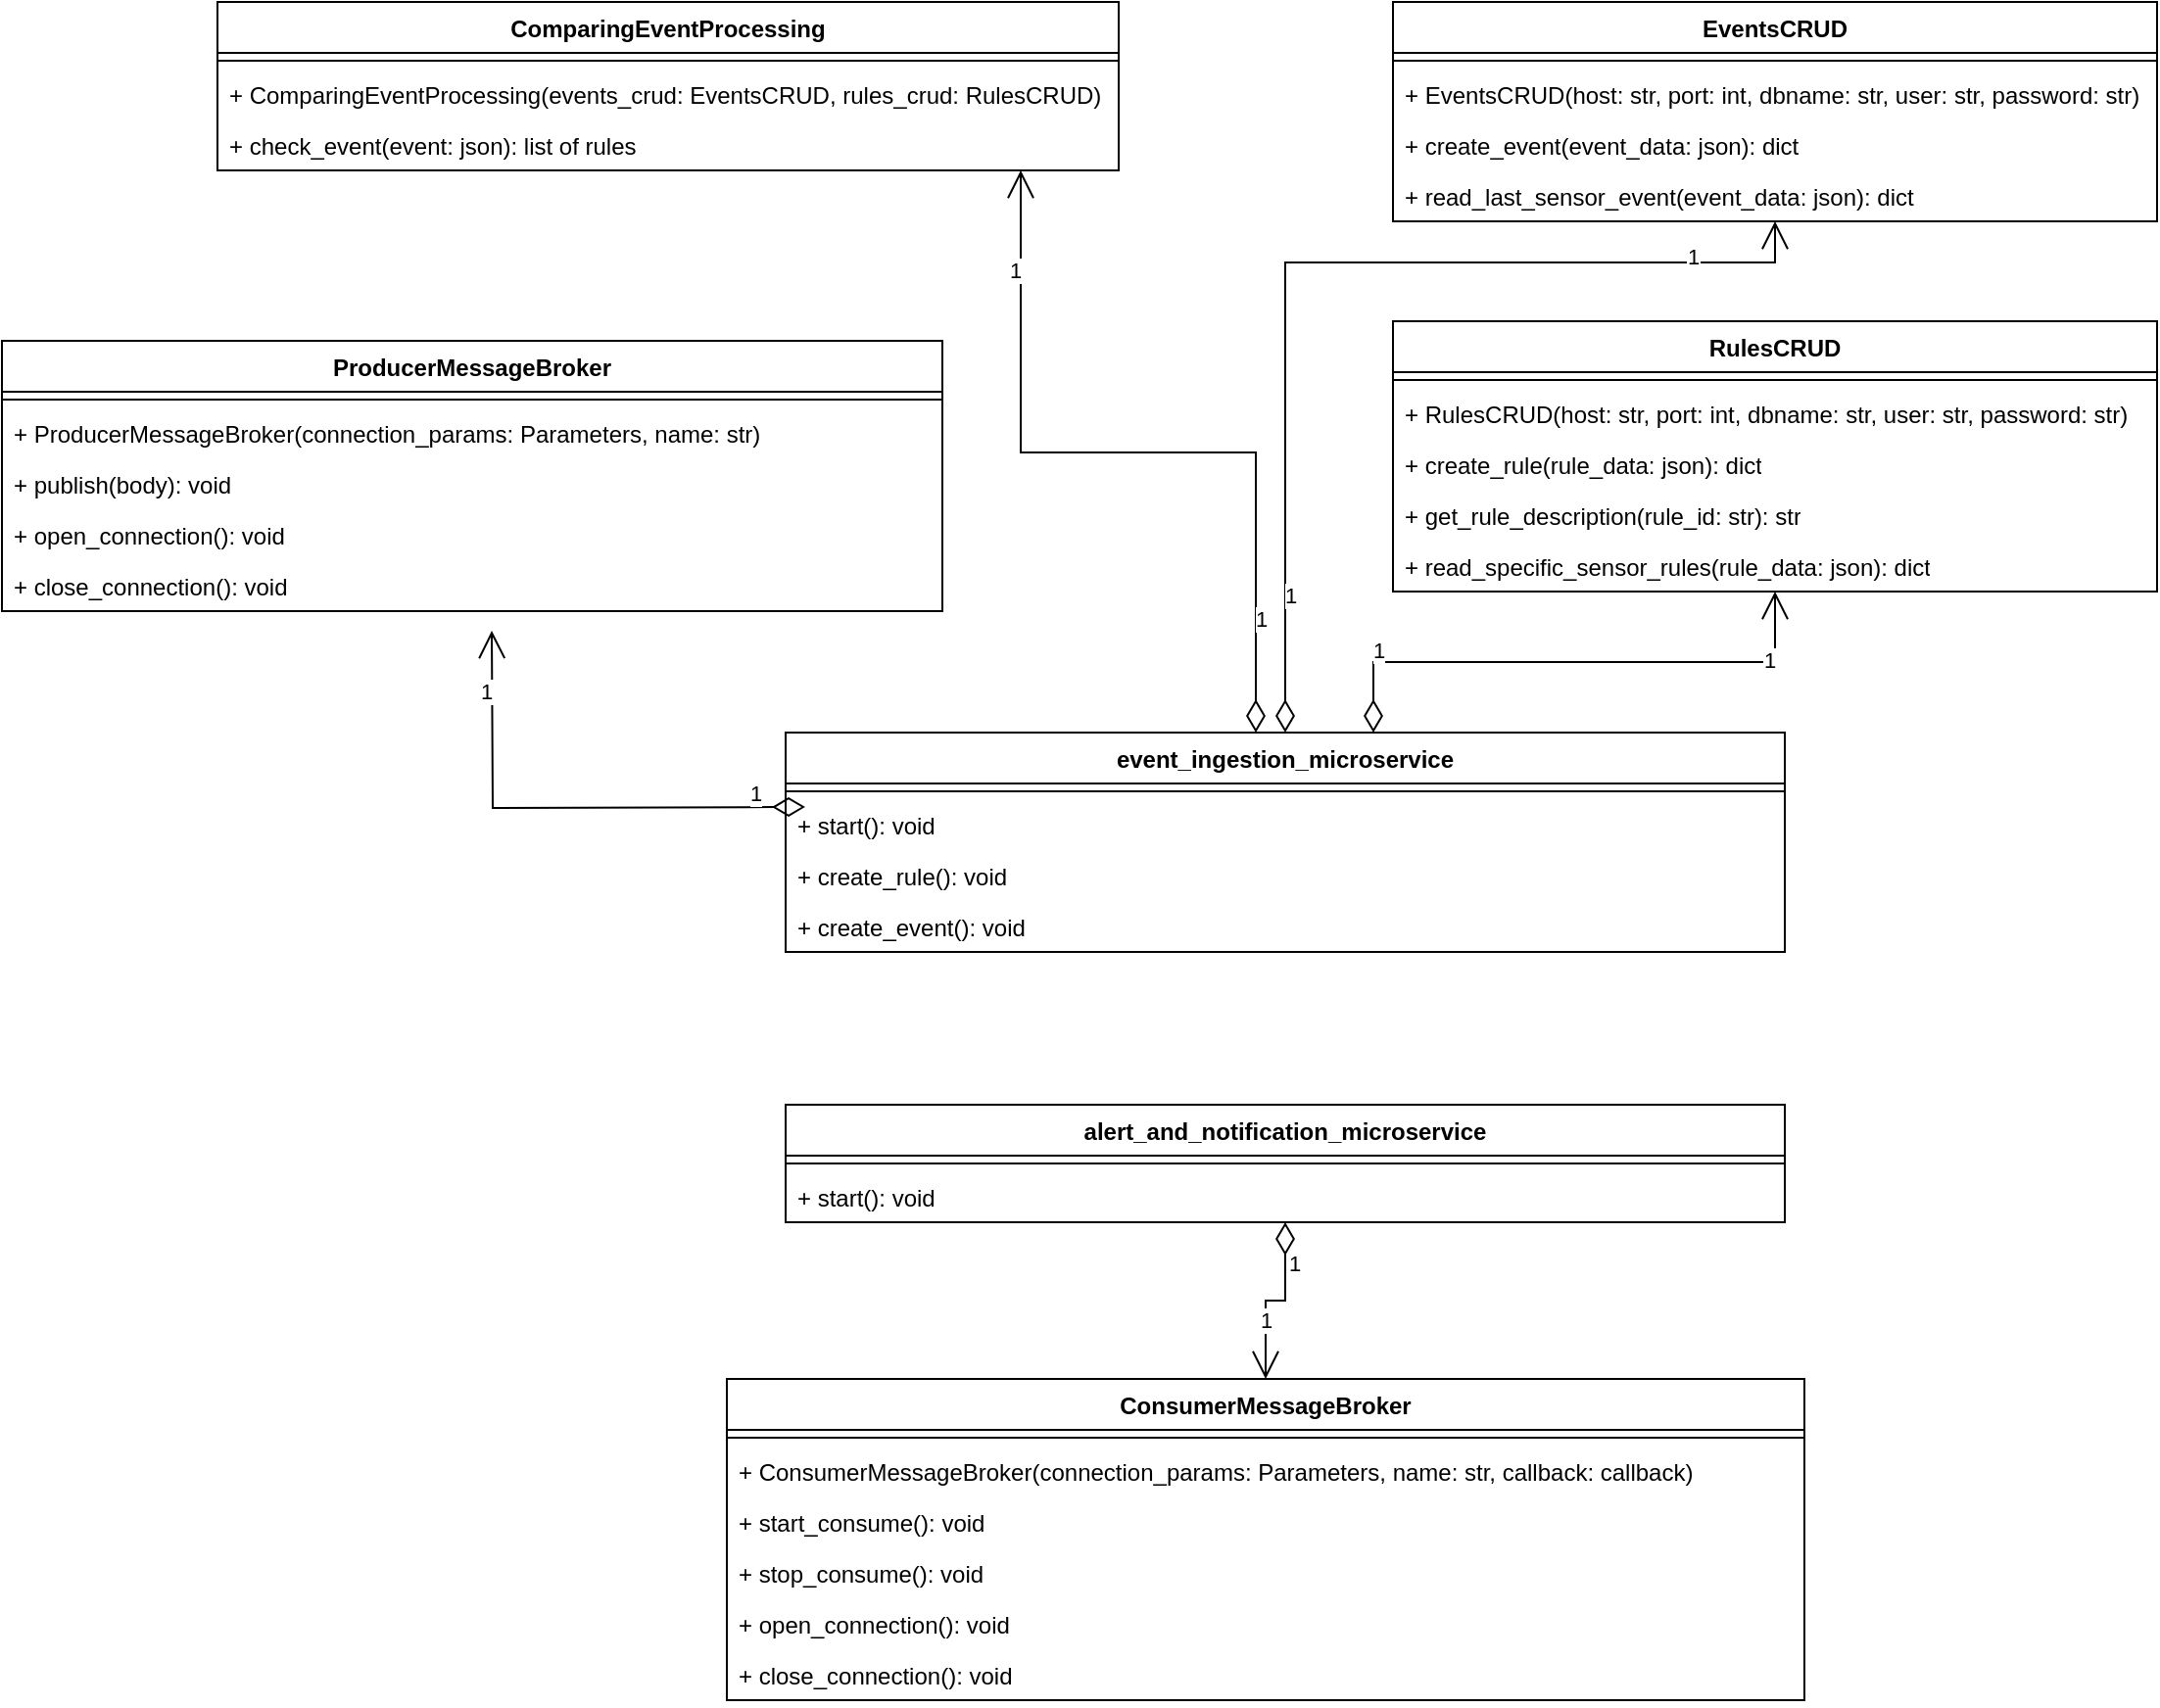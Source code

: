 <mxfile version="22.0.3" type="device" pages="2">
  <diagram name="services" id="cQZSmZKcjpNfeUG68TKc">
    <mxGraphModel dx="2501" dy="826" grid="1" gridSize="10" guides="1" tooltips="1" connect="1" arrows="1" fold="1" page="1" pageScale="1" pageWidth="827" pageHeight="1169" math="0" shadow="0">
      <root>
        <mxCell id="0" />
        <mxCell id="1" parent="0" />
        <mxCell id="_N6sKef67nrdbOeKk5iy-2" value="ProducerMessageBroker" style="swimlane;fontStyle=1;align=center;verticalAlign=top;childLayout=stackLayout;horizontal=1;startSize=26;horizontalStack=0;resizeParent=1;resizeParentMax=0;resizeLast=0;collapsible=1;marginBottom=0;whiteSpace=wrap;html=1;" vertex="1" parent="1">
          <mxGeometry x="-280" y="240" width="480" height="138" as="geometry" />
        </mxCell>
        <mxCell id="_N6sKef67nrdbOeKk5iy-3" value="" style="line;strokeWidth=1;fillColor=none;align=left;verticalAlign=middle;spacingTop=-1;spacingLeft=3;spacingRight=3;rotatable=0;labelPosition=right;points=[];portConstraint=eastwest;strokeColor=inherit;" vertex="1" parent="_N6sKef67nrdbOeKk5iy-2">
          <mxGeometry y="26" width="480" height="8" as="geometry" />
        </mxCell>
        <mxCell id="_N6sKef67nrdbOeKk5iy-4" value="+&amp;nbsp;ProducerMessageBroker(connection_params: Parameters, name: str)" style="text;strokeColor=none;fillColor=none;align=left;verticalAlign=top;spacingLeft=4;spacingRight=4;overflow=hidden;rotatable=0;points=[[0,0.5],[1,0.5]];portConstraint=eastwest;whiteSpace=wrap;html=1;" vertex="1" parent="_N6sKef67nrdbOeKk5iy-2">
          <mxGeometry y="34" width="480" height="26" as="geometry" />
        </mxCell>
        <mxCell id="_N6sKef67nrdbOeKk5iy-5" value="+ publish(body): void" style="text;strokeColor=none;fillColor=none;align=left;verticalAlign=top;spacingLeft=4;spacingRight=4;overflow=hidden;rotatable=0;points=[[0,0.5],[1,0.5]];portConstraint=eastwest;whiteSpace=wrap;html=1;" vertex="1" parent="_N6sKef67nrdbOeKk5iy-2">
          <mxGeometry y="60" width="480" height="26" as="geometry" />
        </mxCell>
        <mxCell id="_N6sKef67nrdbOeKk5iy-6" value="+&amp;nbsp;open_connection(): void" style="text;strokeColor=none;fillColor=none;align=left;verticalAlign=top;spacingLeft=4;spacingRight=4;overflow=hidden;rotatable=0;points=[[0,0.5],[1,0.5]];portConstraint=eastwest;whiteSpace=wrap;html=1;" vertex="1" parent="_N6sKef67nrdbOeKk5iy-2">
          <mxGeometry y="86" width="480" height="26" as="geometry" />
        </mxCell>
        <mxCell id="_N6sKef67nrdbOeKk5iy-7" value="+ close_connection(): void" style="text;strokeColor=none;fillColor=none;align=left;verticalAlign=top;spacingLeft=4;spacingRight=4;overflow=hidden;rotatable=0;points=[[0,0.5],[1,0.5]];portConstraint=eastwest;whiteSpace=wrap;html=1;" vertex="1" parent="_N6sKef67nrdbOeKk5iy-2">
          <mxGeometry y="112" width="480" height="26" as="geometry" />
        </mxCell>
        <mxCell id="_N6sKef67nrdbOeKk5iy-11" value="alert_and_notification_microservice" style="swimlane;fontStyle=1;align=center;verticalAlign=top;childLayout=stackLayout;horizontal=1;startSize=26;horizontalStack=0;resizeParent=1;resizeParentMax=0;resizeLast=0;collapsible=1;marginBottom=0;whiteSpace=wrap;html=1;" vertex="1" parent="1">
          <mxGeometry x="120" y="630" width="510" height="60" as="geometry" />
        </mxCell>
        <mxCell id="_N6sKef67nrdbOeKk5iy-12" value="" style="line;strokeWidth=1;fillColor=none;align=left;verticalAlign=middle;spacingTop=-1;spacingLeft=3;spacingRight=3;rotatable=0;labelPosition=right;points=[];portConstraint=eastwest;strokeColor=inherit;" vertex="1" parent="_N6sKef67nrdbOeKk5iy-11">
          <mxGeometry y="26" width="510" height="8" as="geometry" />
        </mxCell>
        <mxCell id="_N6sKef67nrdbOeKk5iy-16" value="+ start(): void" style="text;strokeColor=none;fillColor=none;align=left;verticalAlign=top;spacingLeft=4;spacingRight=4;overflow=hidden;rotatable=0;points=[[0,0.5],[1,0.5]];portConstraint=eastwest;whiteSpace=wrap;html=1;" vertex="1" parent="_N6sKef67nrdbOeKk5iy-11">
          <mxGeometry y="34" width="510" height="26" as="geometry" />
        </mxCell>
        <mxCell id="_N6sKef67nrdbOeKk5iy-18" value="ComparingEventProcessing" style="swimlane;fontStyle=1;align=center;verticalAlign=top;childLayout=stackLayout;horizontal=1;startSize=26;horizontalStack=0;resizeParent=1;resizeParentMax=0;resizeLast=0;collapsible=1;marginBottom=0;whiteSpace=wrap;html=1;" vertex="1" parent="1">
          <mxGeometry x="-170" y="67" width="460" height="86" as="geometry" />
        </mxCell>
        <mxCell id="_N6sKef67nrdbOeKk5iy-19" value="" style="line;strokeWidth=1;fillColor=none;align=left;verticalAlign=middle;spacingTop=-1;spacingLeft=3;spacingRight=3;rotatable=0;labelPosition=right;points=[];portConstraint=eastwest;strokeColor=inherit;" vertex="1" parent="_N6sKef67nrdbOeKk5iy-18">
          <mxGeometry y="26" width="460" height="8" as="geometry" />
        </mxCell>
        <mxCell id="_N6sKef67nrdbOeKk5iy-20" value="+&amp;nbsp;ComparingEventProcessing(events_crud&lt;span style=&quot;background-color: initial;&quot;&gt;: EventsCRUD, rules_crud: RulesCRUD)&lt;/span&gt;" style="text;strokeColor=none;fillColor=none;align=left;verticalAlign=top;spacingLeft=4;spacingRight=4;overflow=hidden;rotatable=0;points=[[0,0.5],[1,0.5]];portConstraint=eastwest;whiteSpace=wrap;html=1;" vertex="1" parent="_N6sKef67nrdbOeKk5iy-18">
          <mxGeometry y="34" width="460" height="26" as="geometry" />
        </mxCell>
        <mxCell id="_N6sKef67nrdbOeKk5iy-21" value="+&amp;nbsp;check_event&lt;span style=&quot;background-color: initial;&quot;&gt;(event: json): list of rules&lt;/span&gt;" style="text;strokeColor=none;fillColor=none;align=left;verticalAlign=top;spacingLeft=4;spacingRight=4;overflow=hidden;rotatable=0;points=[[0,0.5],[1,0.5]];portConstraint=eastwest;whiteSpace=wrap;html=1;" vertex="1" parent="_N6sKef67nrdbOeKk5iy-18">
          <mxGeometry y="60" width="460" height="26" as="geometry" />
        </mxCell>
        <mxCell id="_N6sKef67nrdbOeKk5iy-25" value="event_ingestion_microservice" style="swimlane;fontStyle=1;align=center;verticalAlign=top;childLayout=stackLayout;horizontal=1;startSize=26;horizontalStack=0;resizeParent=1;resizeParentMax=0;resizeLast=0;collapsible=1;marginBottom=0;whiteSpace=wrap;html=1;" vertex="1" parent="1">
          <mxGeometry x="120" y="440" width="510" height="112" as="geometry" />
        </mxCell>
        <mxCell id="_N6sKef67nrdbOeKk5iy-26" value="" style="line;strokeWidth=1;fillColor=none;align=left;verticalAlign=middle;spacingTop=-1;spacingLeft=3;spacingRight=3;rotatable=0;labelPosition=right;points=[];portConstraint=eastwest;strokeColor=inherit;" vertex="1" parent="_N6sKef67nrdbOeKk5iy-25">
          <mxGeometry y="26" width="510" height="8" as="geometry" />
        </mxCell>
        <mxCell id="_N6sKef67nrdbOeKk5iy-28" value="+ start(): void" style="text;strokeColor=none;fillColor=none;align=left;verticalAlign=top;spacingLeft=4;spacingRight=4;overflow=hidden;rotatable=0;points=[[0,0.5],[1,0.5]];portConstraint=eastwest;whiteSpace=wrap;html=1;" vertex="1" parent="_N6sKef67nrdbOeKk5iy-25">
          <mxGeometry y="34" width="510" height="26" as="geometry" />
        </mxCell>
        <mxCell id="_N6sKef67nrdbOeKk5iy-29" value="+&amp;nbsp;create_rule&lt;span style=&quot;background-color: initial;&quot;&gt;(): void&lt;/span&gt;" style="text;strokeColor=none;fillColor=none;align=left;verticalAlign=top;spacingLeft=4;spacingRight=4;overflow=hidden;rotatable=0;points=[[0,0.5],[1,0.5]];portConstraint=eastwest;whiteSpace=wrap;html=1;" vertex="1" parent="_N6sKef67nrdbOeKk5iy-25">
          <mxGeometry y="60" width="510" height="26" as="geometry" />
        </mxCell>
        <mxCell id="eLwT2Kcq_UMy5O3Q_NKr-21" value="+&amp;nbsp;create_event&lt;span style=&quot;background-color: initial;&quot;&gt;(): void&lt;/span&gt;" style="text;strokeColor=none;fillColor=none;align=left;verticalAlign=top;spacingLeft=4;spacingRight=4;overflow=hidden;rotatable=0;points=[[0,0.5],[1,0.5]];portConstraint=eastwest;whiteSpace=wrap;html=1;" vertex="1" parent="_N6sKef67nrdbOeKk5iy-25">
          <mxGeometry y="86" width="510" height="26" as="geometry" />
        </mxCell>
        <mxCell id="eLwT2Kcq_UMy5O3Q_NKr-1" value="EventsCRUD" style="swimlane;fontStyle=1;align=center;verticalAlign=top;childLayout=stackLayout;horizontal=1;startSize=26;horizontalStack=0;resizeParent=1;resizeParentMax=0;resizeLast=0;collapsible=1;marginBottom=0;whiteSpace=wrap;html=1;" vertex="1" parent="1">
          <mxGeometry x="430" y="67" width="390" height="112" as="geometry" />
        </mxCell>
        <mxCell id="eLwT2Kcq_UMy5O3Q_NKr-3" value="" style="line;strokeWidth=1;fillColor=none;align=left;verticalAlign=middle;spacingTop=-1;spacingLeft=3;spacingRight=3;rotatable=0;labelPosition=right;points=[];portConstraint=eastwest;strokeColor=inherit;" vertex="1" parent="eLwT2Kcq_UMy5O3Q_NKr-1">
          <mxGeometry y="26" width="390" height="8" as="geometry" />
        </mxCell>
        <mxCell id="eLwT2Kcq_UMy5O3Q_NKr-4" value="+ EventsCRUD(host: str, port: int, dbname: str, user: str, password: str)" style="text;strokeColor=none;fillColor=none;align=left;verticalAlign=top;spacingLeft=4;spacingRight=4;overflow=hidden;rotatable=0;points=[[0,0.5],[1,0.5]];portConstraint=eastwest;whiteSpace=wrap;html=1;" vertex="1" parent="eLwT2Kcq_UMy5O3Q_NKr-1">
          <mxGeometry y="34" width="390" height="26" as="geometry" />
        </mxCell>
        <mxCell id="eLwT2Kcq_UMy5O3Q_NKr-5" value="+&amp;nbsp;create_event&lt;span style=&quot;background-color: initial;&quot;&gt;(event_data: json): dict&lt;/span&gt;" style="text;strokeColor=none;fillColor=none;align=left;verticalAlign=top;spacingLeft=4;spacingRight=4;overflow=hidden;rotatable=0;points=[[0,0.5],[1,0.5]];portConstraint=eastwest;whiteSpace=wrap;html=1;" vertex="1" parent="eLwT2Kcq_UMy5O3Q_NKr-1">
          <mxGeometry y="60" width="390" height="26" as="geometry" />
        </mxCell>
        <mxCell id="eLwT2Kcq_UMy5O3Q_NKr-7" value="+&amp;nbsp;read_last_sensor_event&lt;span style=&quot;background-color: initial;&quot;&gt;(event_data: json): dict&lt;/span&gt;" style="text;strokeColor=none;fillColor=none;align=left;verticalAlign=top;spacingLeft=4;spacingRight=4;overflow=hidden;rotatable=0;points=[[0,0.5],[1,0.5]];portConstraint=eastwest;whiteSpace=wrap;html=1;" vertex="1" parent="eLwT2Kcq_UMy5O3Q_NKr-1">
          <mxGeometry y="86" width="390" height="26" as="geometry" />
        </mxCell>
        <mxCell id="eLwT2Kcq_UMy5O3Q_NKr-8" value="RulesCRUD" style="swimlane;fontStyle=1;align=center;verticalAlign=top;childLayout=stackLayout;horizontal=1;startSize=26;horizontalStack=0;resizeParent=1;resizeParentMax=0;resizeLast=0;collapsible=1;marginBottom=0;whiteSpace=wrap;html=1;" vertex="1" parent="1">
          <mxGeometry x="430" y="230" width="390" height="138" as="geometry" />
        </mxCell>
        <mxCell id="eLwT2Kcq_UMy5O3Q_NKr-9" value="" style="line;strokeWidth=1;fillColor=none;align=left;verticalAlign=middle;spacingTop=-1;spacingLeft=3;spacingRight=3;rotatable=0;labelPosition=right;points=[];portConstraint=eastwest;strokeColor=inherit;" vertex="1" parent="eLwT2Kcq_UMy5O3Q_NKr-8">
          <mxGeometry y="26" width="390" height="8" as="geometry" />
        </mxCell>
        <mxCell id="eLwT2Kcq_UMy5O3Q_NKr-10" value="+ RulesCRUD(host: str, port: int, dbname: str, user: str, password: str)" style="text;strokeColor=none;fillColor=none;align=left;verticalAlign=top;spacingLeft=4;spacingRight=4;overflow=hidden;rotatable=0;points=[[0,0.5],[1,0.5]];portConstraint=eastwest;whiteSpace=wrap;html=1;" vertex="1" parent="eLwT2Kcq_UMy5O3Q_NKr-8">
          <mxGeometry y="34" width="390" height="26" as="geometry" />
        </mxCell>
        <mxCell id="eLwT2Kcq_UMy5O3Q_NKr-11" value="+&amp;nbsp;create_rule&lt;span style=&quot;background-color: initial;&quot;&gt;(rule_data: json): dict&lt;/span&gt;" style="text;strokeColor=none;fillColor=none;align=left;verticalAlign=top;spacingLeft=4;spacingRight=4;overflow=hidden;rotatable=0;points=[[0,0.5],[1,0.5]];portConstraint=eastwest;whiteSpace=wrap;html=1;" vertex="1" parent="eLwT2Kcq_UMy5O3Q_NKr-8">
          <mxGeometry y="60" width="390" height="26" as="geometry" />
        </mxCell>
        <mxCell id="eLwT2Kcq_UMy5O3Q_NKr-12" value="+&amp;nbsp;get_rule_description&lt;span style=&quot;background-color: initial;&quot;&gt;(rule_id: str): str&lt;br&gt;&lt;/span&gt;" style="text;strokeColor=none;fillColor=none;align=left;verticalAlign=top;spacingLeft=4;spacingRight=4;overflow=hidden;rotatable=0;points=[[0,0.5],[1,0.5]];portConstraint=eastwest;whiteSpace=wrap;html=1;" vertex="1" parent="eLwT2Kcq_UMy5O3Q_NKr-8">
          <mxGeometry y="86" width="390" height="26" as="geometry" />
        </mxCell>
        <mxCell id="eLwT2Kcq_UMy5O3Q_NKr-13" value="+&amp;nbsp;read_specific_sensor_rules&lt;span style=&quot;background-color: initial;&quot;&gt;(rule_data: json): dict&lt;/span&gt;" style="text;strokeColor=none;fillColor=none;align=left;verticalAlign=top;spacingLeft=4;spacingRight=4;overflow=hidden;rotatable=0;points=[[0,0.5],[1,0.5]];portConstraint=eastwest;whiteSpace=wrap;html=1;" vertex="1" parent="eLwT2Kcq_UMy5O3Q_NKr-8">
          <mxGeometry y="112" width="390" height="26" as="geometry" />
        </mxCell>
        <mxCell id="eLwT2Kcq_UMy5O3Q_NKr-14" value="ConsumerMessageBroker" style="swimlane;fontStyle=1;align=center;verticalAlign=top;childLayout=stackLayout;horizontal=1;startSize=26;horizontalStack=0;resizeParent=1;resizeParentMax=0;resizeLast=0;collapsible=1;marginBottom=0;whiteSpace=wrap;html=1;" vertex="1" parent="1">
          <mxGeometry x="90" y="770" width="550" height="164" as="geometry" />
        </mxCell>
        <mxCell id="eLwT2Kcq_UMy5O3Q_NKr-15" value="" style="line;strokeWidth=1;fillColor=none;align=left;verticalAlign=middle;spacingTop=-1;spacingLeft=3;spacingRight=3;rotatable=0;labelPosition=right;points=[];portConstraint=eastwest;strokeColor=inherit;" vertex="1" parent="eLwT2Kcq_UMy5O3Q_NKr-14">
          <mxGeometry y="26" width="550" height="8" as="geometry" />
        </mxCell>
        <mxCell id="eLwT2Kcq_UMy5O3Q_NKr-16" value="+&amp;nbsp;ConsumerMessageBroker(connection_params: Parameters, name: str, callback: callback)" style="text;strokeColor=none;fillColor=none;align=left;verticalAlign=top;spacingLeft=4;spacingRight=4;overflow=hidden;rotatable=0;points=[[0,0.5],[1,0.5]];portConstraint=eastwest;whiteSpace=wrap;html=1;" vertex="1" parent="eLwT2Kcq_UMy5O3Q_NKr-14">
          <mxGeometry y="34" width="550" height="26" as="geometry" />
        </mxCell>
        <mxCell id="eLwT2Kcq_UMy5O3Q_NKr-17" value="+ start_consume(): void" style="text;strokeColor=none;fillColor=none;align=left;verticalAlign=top;spacingLeft=4;spacingRight=4;overflow=hidden;rotatable=0;points=[[0,0.5],[1,0.5]];portConstraint=eastwest;whiteSpace=wrap;html=1;" vertex="1" parent="eLwT2Kcq_UMy5O3Q_NKr-14">
          <mxGeometry y="60" width="550" height="26" as="geometry" />
        </mxCell>
        <mxCell id="eLwT2Kcq_UMy5O3Q_NKr-18" value="+ stop_consume(): void" style="text;strokeColor=none;fillColor=none;align=left;verticalAlign=top;spacingLeft=4;spacingRight=4;overflow=hidden;rotatable=0;points=[[0,0.5],[1,0.5]];portConstraint=eastwest;whiteSpace=wrap;html=1;" vertex="1" parent="eLwT2Kcq_UMy5O3Q_NKr-14">
          <mxGeometry y="86" width="550" height="26" as="geometry" />
        </mxCell>
        <mxCell id="eLwT2Kcq_UMy5O3Q_NKr-19" value="+&amp;nbsp;open_connection(): void" style="text;strokeColor=none;fillColor=none;align=left;verticalAlign=top;spacingLeft=4;spacingRight=4;overflow=hidden;rotatable=0;points=[[0,0.5],[1,0.5]];portConstraint=eastwest;whiteSpace=wrap;html=1;" vertex="1" parent="eLwT2Kcq_UMy5O3Q_NKr-14">
          <mxGeometry y="112" width="550" height="26" as="geometry" />
        </mxCell>
        <mxCell id="eLwT2Kcq_UMy5O3Q_NKr-20" value="+ close_connection(): void" style="text;strokeColor=none;fillColor=none;align=left;verticalAlign=top;spacingLeft=4;spacingRight=4;overflow=hidden;rotatable=0;points=[[0,0.5],[1,0.5]];portConstraint=eastwest;whiteSpace=wrap;html=1;" vertex="1" parent="eLwT2Kcq_UMy5O3Q_NKr-14">
          <mxGeometry y="138" width="550" height="26" as="geometry" />
        </mxCell>
        <mxCell id="eLwT2Kcq_UMy5O3Q_NKr-26" value="1" style="endArrow=open;html=1;endSize=12;startArrow=diamondThin;startSize=14;startFill=0;edgeStyle=orthogonalEdgeStyle;align=left;verticalAlign=bottom;rounded=0;" edge="1" parent="1" source="_N6sKef67nrdbOeKk5iy-11" target="eLwT2Kcq_UMy5O3Q_NKr-14">
          <mxGeometry x="-0.333" relative="1" as="geometry">
            <mxPoint x="-333" y="520" as="sourcePoint" />
            <mxPoint x="-493" y="430" as="targetPoint" />
            <mxPoint as="offset" />
          </mxGeometry>
        </mxCell>
        <mxCell id="eLwT2Kcq_UMy5O3Q_NKr-27" value="1" style="edgeLabel;html=1;align=center;verticalAlign=middle;resizable=0;points=[];" vertex="1" connectable="0" parent="eLwT2Kcq_UMy5O3Q_NKr-26">
          <mxGeometry x="0.752" y="3" relative="1" as="geometry">
            <mxPoint x="-3" y="-19" as="offset" />
          </mxGeometry>
        </mxCell>
        <mxCell id="eLwT2Kcq_UMy5O3Q_NKr-28" value="1" style="endArrow=open;html=1;endSize=12;startArrow=diamondThin;startSize=14;startFill=0;edgeStyle=orthogonalEdgeStyle;align=left;verticalAlign=bottom;rounded=0;exitX=0;exitY=0.25;exitDx=0;exitDy=0;" edge="1" parent="1">
          <mxGeometry x="-0.76" y="2" relative="1" as="geometry">
            <mxPoint x="130" y="478" as="sourcePoint" />
            <mxPoint x="-30" y="388" as="targetPoint" />
            <mxPoint as="offset" />
          </mxGeometry>
        </mxCell>
        <mxCell id="eLwT2Kcq_UMy5O3Q_NKr-29" value="1" style="edgeLabel;html=1;align=center;verticalAlign=middle;resizable=0;points=[];" vertex="1" connectable="0" parent="eLwT2Kcq_UMy5O3Q_NKr-28">
          <mxGeometry x="0.752" y="3" relative="1" as="geometry">
            <mxPoint as="offset" />
          </mxGeometry>
        </mxCell>
        <mxCell id="eLwT2Kcq_UMy5O3Q_NKr-30" value="1" style="endArrow=open;html=1;endSize=12;startArrow=diamondThin;startSize=14;startFill=0;edgeStyle=orthogonalEdgeStyle;align=left;verticalAlign=bottom;rounded=0;" edge="1" parent="1" source="_N6sKef67nrdbOeKk5iy-25" target="eLwT2Kcq_UMy5O3Q_NKr-1">
          <mxGeometry x="-0.76" y="2" relative="1" as="geometry">
            <mxPoint x="-323" y="530" as="sourcePoint" />
            <mxPoint x="-483" y="440" as="targetPoint" />
            <mxPoint as="offset" />
            <Array as="points">
              <mxPoint x="375" y="200" />
              <mxPoint x="625" y="200" />
            </Array>
          </mxGeometry>
        </mxCell>
        <mxCell id="eLwT2Kcq_UMy5O3Q_NKr-31" value="1" style="edgeLabel;html=1;align=center;verticalAlign=middle;resizable=0;points=[];" vertex="1" connectable="0" parent="eLwT2Kcq_UMy5O3Q_NKr-30">
          <mxGeometry x="0.752" y="3" relative="1" as="geometry">
            <mxPoint as="offset" />
          </mxGeometry>
        </mxCell>
        <mxCell id="eLwT2Kcq_UMy5O3Q_NKr-32" value="1" style="endArrow=open;html=1;endSize=12;startArrow=diamondThin;startSize=14;startFill=0;edgeStyle=orthogonalEdgeStyle;align=left;verticalAlign=bottom;rounded=0;" edge="1" parent="1" source="_N6sKef67nrdbOeKk5iy-25" target="_N6sKef67nrdbOeKk5iy-18">
          <mxGeometry x="-0.76" y="2" relative="1" as="geometry">
            <mxPoint x="400" y="353.75" as="sourcePoint" />
            <mxPoint x="240" y="263.75" as="targetPoint" />
            <mxPoint as="offset" />
            <Array as="points">
              <mxPoint x="360" y="297" />
              <mxPoint x="240" y="297" />
            </Array>
          </mxGeometry>
        </mxCell>
        <mxCell id="eLwT2Kcq_UMy5O3Q_NKr-33" value="1" style="edgeLabel;html=1;align=center;verticalAlign=middle;resizable=0;points=[];" vertex="1" connectable="0" parent="eLwT2Kcq_UMy5O3Q_NKr-32">
          <mxGeometry x="0.752" y="3" relative="1" as="geometry">
            <mxPoint as="offset" />
          </mxGeometry>
        </mxCell>
        <mxCell id="eLwT2Kcq_UMy5O3Q_NKr-34" value="1" style="endArrow=open;html=1;endSize=12;startArrow=diamondThin;startSize=14;startFill=0;edgeStyle=orthogonalEdgeStyle;align=left;verticalAlign=bottom;rounded=0;" edge="1" parent="1" source="_N6sKef67nrdbOeKk5iy-25" target="eLwT2Kcq_UMy5O3Q_NKr-8">
          <mxGeometry x="-0.76" y="2" relative="1" as="geometry">
            <mxPoint x="820" y="500" as="sourcePoint" />
            <mxPoint x="660" y="410" as="targetPoint" />
            <mxPoint as="offset" />
            <Array as="points">
              <mxPoint x="420" y="404" />
              <mxPoint x="625" y="404" />
            </Array>
          </mxGeometry>
        </mxCell>
        <mxCell id="eLwT2Kcq_UMy5O3Q_NKr-35" value="1" style="edgeLabel;html=1;align=center;verticalAlign=middle;resizable=0;points=[];" vertex="1" connectable="0" parent="eLwT2Kcq_UMy5O3Q_NKr-34">
          <mxGeometry x="0.752" y="3" relative="1" as="geometry">
            <mxPoint as="offset" />
          </mxGeometry>
        </mxCell>
      </root>
    </mxGraphModel>
  </diagram>
  <diagram name="tables" id="EKNT7_AvmQOm-4e9xWcC">
    <mxGraphModel dx="1674" dy="826" grid="1" gridSize="10" guides="1" tooltips="1" connect="1" arrows="1" fold="1" page="1" pageScale="1" pageWidth="827" pageHeight="1169" math="0" shadow="0">
      <root>
        <mxCell id="0" />
        <mxCell id="1" parent="0" />
        <mxCell id="OHEMSi_Cb7h8syeXHnKJ-1" value="rules" style="shape=table;startSize=30;container=1;collapsible=1;childLayout=tableLayout;fixedRows=1;rowLines=0;fontStyle=1;align=center;resizeLast=1;html=1;" parent="1" vertex="1">
          <mxGeometry x="40" y="90" width="180" height="270" as="geometry" />
        </mxCell>
        <mxCell id="OHEMSi_Cb7h8syeXHnKJ-2" value="" style="shape=tableRow;horizontal=0;startSize=0;swimlaneHead=0;swimlaneBody=0;fillColor=none;collapsible=0;dropTarget=0;points=[[0,0.5],[1,0.5]];portConstraint=eastwest;top=0;left=0;right=0;bottom=1;" parent="OHEMSi_Cb7h8syeXHnKJ-1" vertex="1">
          <mxGeometry y="30" width="180" height="30" as="geometry" />
        </mxCell>
        <mxCell id="OHEMSi_Cb7h8syeXHnKJ-3" value="PK" style="shape=partialRectangle;connectable=0;fillColor=none;top=0;left=0;bottom=0;right=0;fontStyle=1;overflow=hidden;whiteSpace=wrap;html=1;" parent="OHEMSi_Cb7h8syeXHnKJ-2" vertex="1">
          <mxGeometry width="30" height="30" as="geometry">
            <mxRectangle width="30" height="30" as="alternateBounds" />
          </mxGeometry>
        </mxCell>
        <mxCell id="OHEMSi_Cb7h8syeXHnKJ-4" value="rule_id" style="shape=partialRectangle;connectable=0;fillColor=none;top=0;left=0;bottom=0;right=0;align=left;spacingLeft=6;fontStyle=5;overflow=hidden;whiteSpace=wrap;html=1;" parent="OHEMSi_Cb7h8syeXHnKJ-2" vertex="1">
          <mxGeometry x="30" width="150" height="30" as="geometry">
            <mxRectangle width="150" height="30" as="alternateBounds" />
          </mxGeometry>
        </mxCell>
        <mxCell id="OHEMSi_Cb7h8syeXHnKJ-5" value="" style="shape=tableRow;horizontal=0;startSize=0;swimlaneHead=0;swimlaneBody=0;fillColor=none;collapsible=0;dropTarget=0;points=[[0,0.5],[1,0.5]];portConstraint=eastwest;top=0;left=0;right=0;bottom=0;" parent="OHEMSi_Cb7h8syeXHnKJ-1" vertex="1">
          <mxGeometry y="60" width="180" height="30" as="geometry" />
        </mxCell>
        <mxCell id="OHEMSi_Cb7h8syeXHnKJ-6" value="" style="shape=partialRectangle;connectable=0;fillColor=none;top=0;left=0;bottom=0;right=0;editable=1;overflow=hidden;whiteSpace=wrap;html=1;" parent="OHEMSi_Cb7h8syeXHnKJ-5" vertex="1">
          <mxGeometry width="30" height="30" as="geometry">
            <mxRectangle width="30" height="30" as="alternateBounds" />
          </mxGeometry>
        </mxCell>
        <mxCell id="OHEMSi_Cb7h8syeXHnKJ-7" value="device" style="shape=partialRectangle;connectable=0;fillColor=none;top=0;left=0;bottom=0;right=0;align=left;spacingLeft=6;overflow=hidden;whiteSpace=wrap;html=1;" parent="OHEMSi_Cb7h8syeXHnKJ-5" vertex="1">
          <mxGeometry x="30" width="150" height="30" as="geometry">
            <mxRectangle width="150" height="30" as="alternateBounds" />
          </mxGeometry>
        </mxCell>
        <mxCell id="K1kIF7fUO_fctV-1O1dL-6" value="" style="shape=tableRow;horizontal=0;startSize=0;swimlaneHead=0;swimlaneBody=0;fillColor=none;collapsible=0;dropTarget=0;points=[[0,0.5],[1,0.5]];portConstraint=eastwest;top=0;left=0;right=0;bottom=0;" vertex="1" parent="OHEMSi_Cb7h8syeXHnKJ-1">
          <mxGeometry y="90" width="180" height="30" as="geometry" />
        </mxCell>
        <mxCell id="K1kIF7fUO_fctV-1O1dL-7" value="" style="shape=partialRectangle;connectable=0;fillColor=none;top=0;left=0;bottom=0;right=0;editable=1;overflow=hidden;whiteSpace=wrap;html=1;" vertex="1" parent="K1kIF7fUO_fctV-1O1dL-6">
          <mxGeometry width="30" height="30" as="geometry">
            <mxRectangle width="30" height="30" as="alternateBounds" />
          </mxGeometry>
        </mxCell>
        <mxCell id="K1kIF7fUO_fctV-1O1dL-8" value="sensor_type" style="shape=partialRectangle;connectable=0;fillColor=none;top=0;left=0;bottom=0;right=0;align=left;spacingLeft=6;overflow=hidden;whiteSpace=wrap;html=1;" vertex="1" parent="K1kIF7fUO_fctV-1O1dL-6">
          <mxGeometry x="30" width="150" height="30" as="geometry">
            <mxRectangle width="150" height="30" as="alternateBounds" />
          </mxGeometry>
        </mxCell>
        <mxCell id="K1kIF7fUO_fctV-1O1dL-9" value="" style="shape=tableRow;horizontal=0;startSize=0;swimlaneHead=0;swimlaneBody=0;fillColor=none;collapsible=0;dropTarget=0;points=[[0,0.5],[1,0.5]];portConstraint=eastwest;top=0;left=0;right=0;bottom=0;" vertex="1" parent="OHEMSi_Cb7h8syeXHnKJ-1">
          <mxGeometry y="120" width="180" height="30" as="geometry" />
        </mxCell>
        <mxCell id="K1kIF7fUO_fctV-1O1dL-10" value="" style="shape=partialRectangle;connectable=0;fillColor=none;top=0;left=0;bottom=0;right=0;editable=1;overflow=hidden;whiteSpace=wrap;html=1;" vertex="1" parent="K1kIF7fUO_fctV-1O1dL-9">
          <mxGeometry width="30" height="30" as="geometry">
            <mxRectangle width="30" height="30" as="alternateBounds" />
          </mxGeometry>
        </mxCell>
        <mxCell id="K1kIF7fUO_fctV-1O1dL-11" value="operator" style="shape=partialRectangle;connectable=0;fillColor=none;top=0;left=0;bottom=0;right=0;align=left;spacingLeft=6;overflow=hidden;whiteSpace=wrap;html=1;" vertex="1" parent="K1kIF7fUO_fctV-1O1dL-9">
          <mxGeometry x="30" width="150" height="30" as="geometry">
            <mxRectangle width="150" height="30" as="alternateBounds" />
          </mxGeometry>
        </mxCell>
        <mxCell id="K1kIF7fUO_fctV-1O1dL-12" value="" style="shape=tableRow;horizontal=0;startSize=0;swimlaneHead=0;swimlaneBody=0;fillColor=none;collapsible=0;dropTarget=0;points=[[0,0.5],[1,0.5]];portConstraint=eastwest;top=0;left=0;right=0;bottom=0;" vertex="1" parent="OHEMSi_Cb7h8syeXHnKJ-1">
          <mxGeometry y="150" width="180" height="30" as="geometry" />
        </mxCell>
        <mxCell id="K1kIF7fUO_fctV-1O1dL-13" value="" style="shape=partialRectangle;connectable=0;fillColor=none;top=0;left=0;bottom=0;right=0;editable=1;overflow=hidden;whiteSpace=wrap;html=1;" vertex="1" parent="K1kIF7fUO_fctV-1O1dL-12">
          <mxGeometry width="30" height="30" as="geometry">
            <mxRectangle width="30" height="30" as="alternateBounds" />
          </mxGeometry>
        </mxCell>
        <mxCell id="K1kIF7fUO_fctV-1O1dL-14" value="unusual_value" style="shape=partialRectangle;connectable=0;fillColor=none;top=0;left=0;bottom=0;right=0;align=left;spacingLeft=6;overflow=hidden;whiteSpace=wrap;html=1;" vertex="1" parent="K1kIF7fUO_fctV-1O1dL-12">
          <mxGeometry x="30" width="150" height="30" as="geometry">
            <mxRectangle width="150" height="30" as="alternateBounds" />
          </mxGeometry>
        </mxCell>
        <mxCell id="K1kIF7fUO_fctV-1O1dL-15" value="" style="shape=tableRow;horizontal=0;startSize=0;swimlaneHead=0;swimlaneBody=0;fillColor=none;collapsible=0;dropTarget=0;points=[[0,0.5],[1,0.5]];portConstraint=eastwest;top=0;left=0;right=0;bottom=0;" vertex="1" parent="OHEMSi_Cb7h8syeXHnKJ-1">
          <mxGeometry y="180" width="180" height="30" as="geometry" />
        </mxCell>
        <mxCell id="K1kIF7fUO_fctV-1O1dL-16" value="" style="shape=partialRectangle;connectable=0;fillColor=none;top=0;left=0;bottom=0;right=0;editable=1;overflow=hidden;whiteSpace=wrap;html=1;" vertex="1" parent="K1kIF7fUO_fctV-1O1dL-15">
          <mxGeometry width="30" height="30" as="geometry">
            <mxRectangle width="30" height="30" as="alternateBounds" />
          </mxGeometry>
        </mxCell>
        <mxCell id="K1kIF7fUO_fctV-1O1dL-17" value="rule_description" style="shape=partialRectangle;connectable=0;fillColor=none;top=0;left=0;bottom=0;right=0;align=left;spacingLeft=6;overflow=hidden;whiteSpace=wrap;html=1;" vertex="1" parent="K1kIF7fUO_fctV-1O1dL-15">
          <mxGeometry x="30" width="150" height="30" as="geometry">
            <mxRectangle width="150" height="30" as="alternateBounds" />
          </mxGeometry>
        </mxCell>
        <mxCell id="K1kIF7fUO_fctV-1O1dL-18" value="" style="shape=tableRow;horizontal=0;startSize=0;swimlaneHead=0;swimlaneBody=0;fillColor=none;collapsible=0;dropTarget=0;points=[[0,0.5],[1,0.5]];portConstraint=eastwest;top=0;left=0;right=0;bottom=0;" vertex="1" parent="OHEMSi_Cb7h8syeXHnKJ-1">
          <mxGeometry y="210" width="180" height="30" as="geometry" />
        </mxCell>
        <mxCell id="K1kIF7fUO_fctV-1O1dL-19" value="" style="shape=partialRectangle;connectable=0;fillColor=none;top=0;left=0;bottom=0;right=0;editable=1;overflow=hidden;whiteSpace=wrap;html=1;" vertex="1" parent="K1kIF7fUO_fctV-1O1dL-18">
          <mxGeometry width="30" height="30" as="geometry">
            <mxRectangle width="30" height="30" as="alternateBounds" />
          </mxGeometry>
        </mxCell>
        <mxCell id="K1kIF7fUO_fctV-1O1dL-20" value="compare_to_last_event" style="shape=partialRectangle;connectable=0;fillColor=none;top=0;left=0;bottom=0;right=0;align=left;spacingLeft=6;overflow=hidden;whiteSpace=wrap;html=1;" vertex="1" parent="K1kIF7fUO_fctV-1O1dL-18">
          <mxGeometry x="30" width="150" height="30" as="geometry">
            <mxRectangle width="150" height="30" as="alternateBounds" />
          </mxGeometry>
        </mxCell>
        <mxCell id="K1kIF7fUO_fctV-1O1dL-21" value="" style="shape=tableRow;horizontal=0;startSize=0;swimlaneHead=0;swimlaneBody=0;fillColor=none;collapsible=0;dropTarget=0;points=[[0,0.5],[1,0.5]];portConstraint=eastwest;top=0;left=0;right=0;bottom=0;" vertex="1" parent="OHEMSi_Cb7h8syeXHnKJ-1">
          <mxGeometry y="240" width="180" height="30" as="geometry" />
        </mxCell>
        <mxCell id="K1kIF7fUO_fctV-1O1dL-22" value="" style="shape=partialRectangle;connectable=0;fillColor=none;top=0;left=0;bottom=0;right=0;editable=1;overflow=hidden;whiteSpace=wrap;html=1;" vertex="1" parent="K1kIF7fUO_fctV-1O1dL-21">
          <mxGeometry width="30" height="30" as="geometry">
            <mxRectangle width="30" height="30" as="alternateBounds" />
          </mxGeometry>
        </mxCell>
        <mxCell id="K1kIF7fUO_fctV-1O1dL-23" value="created_at" style="shape=partialRectangle;connectable=0;fillColor=none;top=0;left=0;bottom=0;right=0;align=left;spacingLeft=6;overflow=hidden;whiteSpace=wrap;html=1;" vertex="1" parent="K1kIF7fUO_fctV-1O1dL-21">
          <mxGeometry x="30" width="150" height="30" as="geometry">
            <mxRectangle width="150" height="30" as="alternateBounds" />
          </mxGeometry>
        </mxCell>
        <mxCell id="OHEMSi_Cb7h8syeXHnKJ-8" value="events" style="shape=table;startSize=30;container=1;collapsible=1;childLayout=tableLayout;fixedRows=1;rowLines=0;fontStyle=1;align=center;resizeLast=1;html=1;" parent="1" vertex="1">
          <mxGeometry x="260" y="90" width="180" height="180" as="geometry" />
        </mxCell>
        <mxCell id="OHEMSi_Cb7h8syeXHnKJ-9" value="" style="shape=tableRow;horizontal=0;startSize=0;swimlaneHead=0;swimlaneBody=0;fillColor=none;collapsible=0;dropTarget=0;points=[[0,0.5],[1,0.5]];portConstraint=eastwest;top=0;left=0;right=0;bottom=1;" parent="OHEMSi_Cb7h8syeXHnKJ-8" vertex="1">
          <mxGeometry y="30" width="180" height="30" as="geometry" />
        </mxCell>
        <mxCell id="OHEMSi_Cb7h8syeXHnKJ-10" value="PK" style="shape=partialRectangle;connectable=0;fillColor=none;top=0;left=0;bottom=0;right=0;fontStyle=1;overflow=hidden;whiteSpace=wrap;html=1;" parent="OHEMSi_Cb7h8syeXHnKJ-9" vertex="1">
          <mxGeometry width="30" height="30" as="geometry">
            <mxRectangle width="30" height="30" as="alternateBounds" />
          </mxGeometry>
        </mxCell>
        <mxCell id="OHEMSi_Cb7h8syeXHnKJ-11" value="event_id" style="shape=partialRectangle;connectable=0;fillColor=none;top=0;left=0;bottom=0;right=0;align=left;spacingLeft=6;fontStyle=5;overflow=hidden;whiteSpace=wrap;html=1;" parent="OHEMSi_Cb7h8syeXHnKJ-9" vertex="1">
          <mxGeometry x="30" width="150" height="30" as="geometry">
            <mxRectangle width="150" height="30" as="alternateBounds" />
          </mxGeometry>
        </mxCell>
        <mxCell id="OHEMSi_Cb7h8syeXHnKJ-12" value="" style="shape=tableRow;horizontal=0;startSize=0;swimlaneHead=0;swimlaneBody=0;fillColor=none;collapsible=0;dropTarget=0;points=[[0,0.5],[1,0.5]];portConstraint=eastwest;top=0;left=0;right=0;bottom=0;" parent="OHEMSi_Cb7h8syeXHnKJ-8" vertex="1">
          <mxGeometry y="60" width="180" height="30" as="geometry" />
        </mxCell>
        <mxCell id="OHEMSi_Cb7h8syeXHnKJ-13" value="" style="shape=partialRectangle;connectable=0;fillColor=none;top=0;left=0;bottom=0;right=0;editable=1;overflow=hidden;whiteSpace=wrap;html=1;" parent="OHEMSi_Cb7h8syeXHnKJ-12" vertex="1">
          <mxGeometry width="30" height="30" as="geometry">
            <mxRectangle width="30" height="30" as="alternateBounds" />
          </mxGeometry>
        </mxCell>
        <mxCell id="OHEMSi_Cb7h8syeXHnKJ-14" value="device" style="shape=partialRectangle;connectable=0;fillColor=none;top=0;left=0;bottom=0;right=0;align=left;spacingLeft=6;overflow=hidden;whiteSpace=wrap;html=1;" parent="OHEMSi_Cb7h8syeXHnKJ-12" vertex="1">
          <mxGeometry x="30" width="150" height="30" as="geometry">
            <mxRectangle width="150" height="30" as="alternateBounds" />
          </mxGeometry>
        </mxCell>
        <mxCell id="OHEMSi_Cb7h8syeXHnKJ-15" value="" style="shape=tableRow;horizontal=0;startSize=0;swimlaneHead=0;swimlaneBody=0;fillColor=none;collapsible=0;dropTarget=0;points=[[0,0.5],[1,0.5]];portConstraint=eastwest;top=0;left=0;right=0;bottom=0;" parent="OHEMSi_Cb7h8syeXHnKJ-8" vertex="1">
          <mxGeometry y="90" width="180" height="30" as="geometry" />
        </mxCell>
        <mxCell id="OHEMSi_Cb7h8syeXHnKJ-16" value="" style="shape=partialRectangle;connectable=0;fillColor=none;top=0;left=0;bottom=0;right=0;editable=1;overflow=hidden;whiteSpace=wrap;html=1;" parent="OHEMSi_Cb7h8syeXHnKJ-15" vertex="1">
          <mxGeometry width="30" height="30" as="geometry">
            <mxRectangle width="30" height="30" as="alternateBounds" />
          </mxGeometry>
        </mxCell>
        <mxCell id="OHEMSi_Cb7h8syeXHnKJ-17" value="sensor_type" style="shape=partialRectangle;connectable=0;fillColor=none;top=0;left=0;bottom=0;right=0;align=left;spacingLeft=6;overflow=hidden;whiteSpace=wrap;html=1;" parent="OHEMSi_Cb7h8syeXHnKJ-15" vertex="1">
          <mxGeometry x="30" width="150" height="30" as="geometry">
            <mxRectangle width="150" height="30" as="alternateBounds" />
          </mxGeometry>
        </mxCell>
        <mxCell id="K1kIF7fUO_fctV-1O1dL-25" value="" style="shape=tableRow;horizontal=0;startSize=0;swimlaneHead=0;swimlaneBody=0;fillColor=none;collapsible=0;dropTarget=0;points=[[0,0.5],[1,0.5]];portConstraint=eastwest;top=0;left=0;right=0;bottom=0;" vertex="1" parent="OHEMSi_Cb7h8syeXHnKJ-8">
          <mxGeometry y="120" width="180" height="30" as="geometry" />
        </mxCell>
        <mxCell id="K1kIF7fUO_fctV-1O1dL-26" value="" style="shape=partialRectangle;connectable=0;fillColor=none;top=0;left=0;bottom=0;right=0;editable=1;overflow=hidden;whiteSpace=wrap;html=1;" vertex="1" parent="K1kIF7fUO_fctV-1O1dL-25">
          <mxGeometry width="30" height="30" as="geometry">
            <mxRectangle width="30" height="30" as="alternateBounds" />
          </mxGeometry>
        </mxCell>
        <mxCell id="K1kIF7fUO_fctV-1O1dL-27" value="sensor_value" style="shape=partialRectangle;connectable=0;fillColor=none;top=0;left=0;bottom=0;right=0;align=left;spacingLeft=6;overflow=hidden;whiteSpace=wrap;html=1;" vertex="1" parent="K1kIF7fUO_fctV-1O1dL-25">
          <mxGeometry x="30" width="150" height="30" as="geometry">
            <mxRectangle width="150" height="30" as="alternateBounds" />
          </mxGeometry>
        </mxCell>
        <mxCell id="K1kIF7fUO_fctV-1O1dL-28" value="" style="shape=tableRow;horizontal=0;startSize=0;swimlaneHead=0;swimlaneBody=0;fillColor=none;collapsible=0;dropTarget=0;points=[[0,0.5],[1,0.5]];portConstraint=eastwest;top=0;left=0;right=0;bottom=0;" vertex="1" parent="OHEMSi_Cb7h8syeXHnKJ-8">
          <mxGeometry y="150" width="180" height="30" as="geometry" />
        </mxCell>
        <mxCell id="K1kIF7fUO_fctV-1O1dL-29" value="" style="shape=partialRectangle;connectable=0;fillColor=none;top=0;left=0;bottom=0;right=0;editable=1;overflow=hidden;whiteSpace=wrap;html=1;" vertex="1" parent="K1kIF7fUO_fctV-1O1dL-28">
          <mxGeometry width="30" height="30" as="geometry">
            <mxRectangle width="30" height="30" as="alternateBounds" />
          </mxGeometry>
        </mxCell>
        <mxCell id="K1kIF7fUO_fctV-1O1dL-30" value="created_at" style="shape=partialRectangle;connectable=0;fillColor=none;top=0;left=0;bottom=0;right=0;align=left;spacingLeft=6;overflow=hidden;whiteSpace=wrap;html=1;" vertex="1" parent="K1kIF7fUO_fctV-1O1dL-28">
          <mxGeometry x="30" width="150" height="30" as="geometry">
            <mxRectangle width="150" height="30" as="alternateBounds" />
          </mxGeometry>
        </mxCell>
      </root>
    </mxGraphModel>
  </diagram>
</mxfile>

